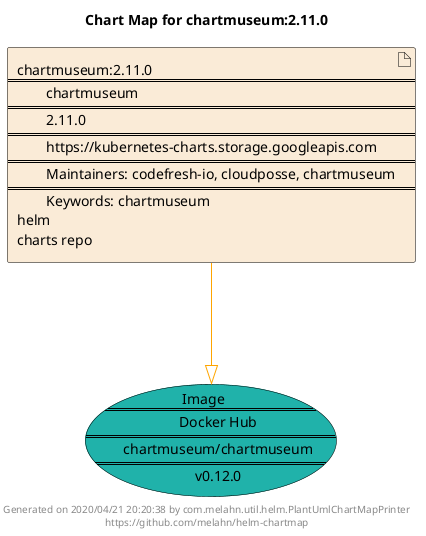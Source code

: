 @startuml
skinparam linetype ortho
skinparam backgroundColor white
skinparam usecaseBorderColor black
skinparam usecaseArrowColor LightSlateGray
skinparam artifactBorderColor black
skinparam artifactArrowColor LightSlateGray

title Chart Map for chartmuseum:2.11.0

'There is one referenced Helm Chart
artifact "chartmuseum:2.11.0\n====\n\tchartmuseum\n====\n\t2.11.0\n====\n\thttps://kubernetes-charts.storage.googleapis.com\n====\n\tMaintainers: codefresh-io, cloudposse, chartmuseum\n====\n\tKeywords: chartmuseum\nhelm\ncharts repo" as chartmuseum_2_11_0 #AntiqueWhite

'There is one referenced Docker Image
usecase "Image\n====\n\tDocker Hub\n====\n\tchartmuseum/chartmuseum\n====\n\tv0.12.0" as chartmuseum_chartmuseum_v0_12_0 #LightSeaGreen

'Chart Dependencies
chartmuseum_2_11_0--[#orange]-|>chartmuseum_chartmuseum_v0_12_0

center footer Generated on 2020/04/21 20:20:38 by com.melahn.util.helm.PlantUmlChartMapPrinter\nhttps://github.com/melahn/helm-chartmap
@enduml
